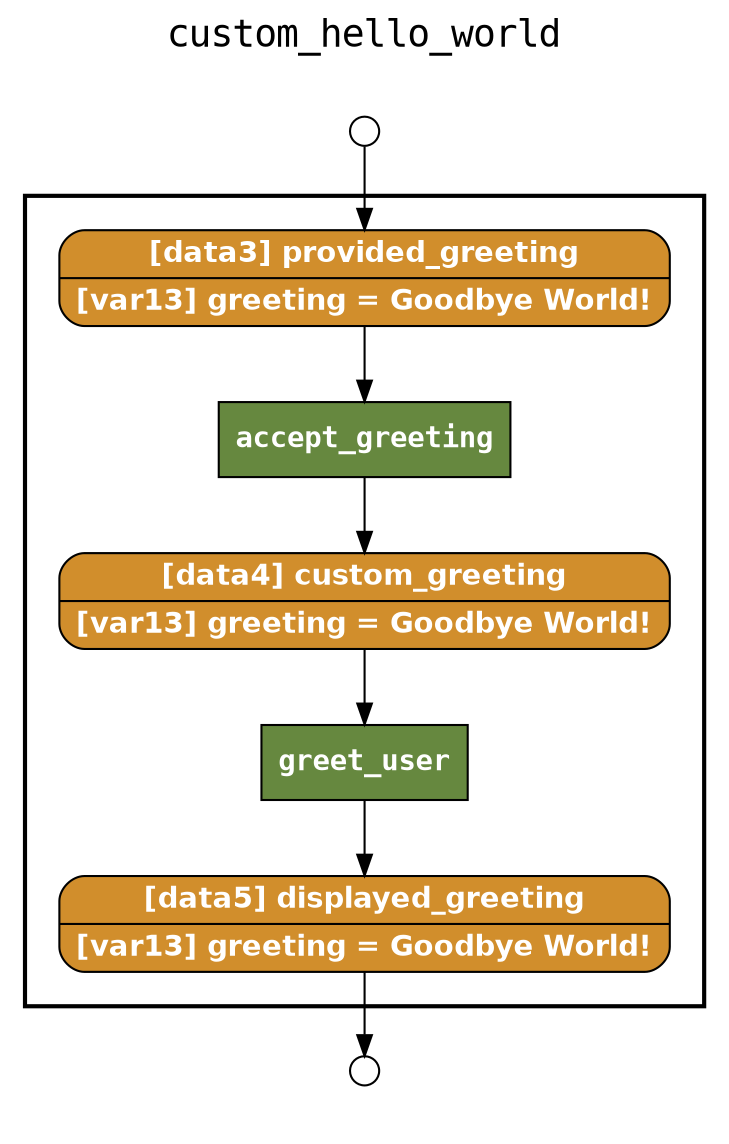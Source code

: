 
digraph yw_data_view {
rankdir=TB
fontname=Courier; fontsize=18; labelloc=t
label="custom_hello_world"
subgraph cluster_workflow { label=""; color=black; penwidth=2
subgraph cluster_workflow_inner { label=""; color=white
node[shape=box style=filled fillcolor="#66883F" peripheries=1 fontname="Courier-Bold" fontcolor=white]
accept_greeting
greet_user
node[shape=box style="filled" fillcolor="#CCFFCC" peripheries=1 fontname=Courier]
node[shape=box style="rounded,filled" fillcolor="#D18E2C" peripheries=1 fontname="Helvetica-Bold"]
provided_greeting [shape=record rankdir=LR label="{<f0> [data3] provided_greeting |<f1> [var13] greeting = Goodbye World!}"]
custom_greeting [shape=record rankdir=LR label="{<f0> [data4] custom_greeting |<f1> [var13] greeting = Goodbye World!}"]
displayed_greeting [shape=record rankdir=LR label="{<f0> [data5] displayed_greeting |<f1> [var13] greeting = Goodbye World!}"]
node[shape=box style="rounded,filled" fillcolor="#222222" peripheries=1 fontname="Helvetica-Bold"]
}}
subgraph cluster_inflows { label=""; color=white; penwidth=2
subgraph cluster_inflows_inner { label=""; color=white
node[shape=circle fillcolor="#FFFFFF" peripheries=1 width=0.2]
provided_greeting_inflow [label=""]
}}
subgraph cluster_outflows { label=""; color=white; penwidth=2
subgraph cluster_outflows_inner { label=""; color=white
node[shape=circle fillcolor="#FFFFFF" peripheries=1 width=0.2]
displayed_greeting_outflow [label=""]
}}
provided_greeting -> accept_greeting
custom_greeting -> greet_user
accept_greeting -> custom_greeting
greet_user -> displayed_greeting
provided_greeting_inflow -> provided_greeting
displayed_greeting -> displayed_greeting_outflow
}

